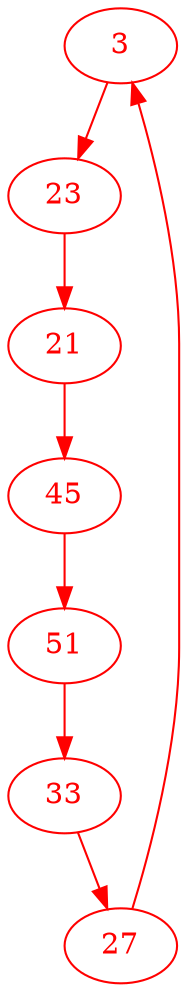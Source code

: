 digraph g{
node [color = red, fontcolor=red]; 3 21 23 27 33 45 51 ;
3 -> 23 [color=red] ;
21 -> 45 [color=red] ;
23 -> 21 [color=red] ;
27 -> 3 [color=red] ;
33 -> 27 [color=red] ;
45 -> 51 [color=red] ;
51 -> 33 [color=red] ;
}